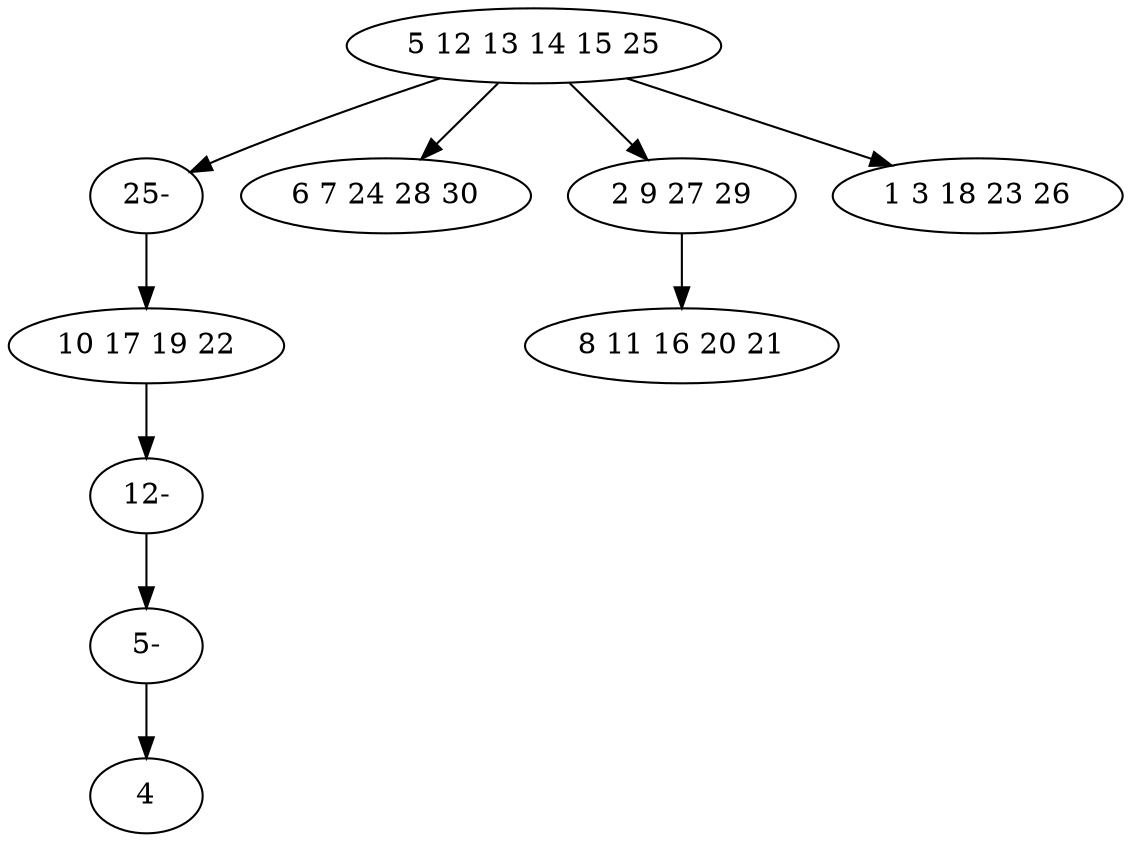 digraph true_tree {
	"0" -> "9"
	"1" -> "7"
	"0" -> "3"
	"0" -> "4"
	"4" -> "5"
	"0" -> "6"
	"7" -> "8"
	"8" -> "2"
	"9" -> "1"
	"0" [label="5 12 13 14 15 25"];
	"1" [label="10 17 19 22"];
	"2" [label="4"];
	"3" [label="6 7 24 28 30"];
	"4" [label="2 9 27 29"];
	"5" [label="8 11 16 20 21"];
	"6" [label="1 3 18 23 26"];
	"7" [label="12-"];
	"8" [label="5-"];
	"9" [label="25-"];
}
